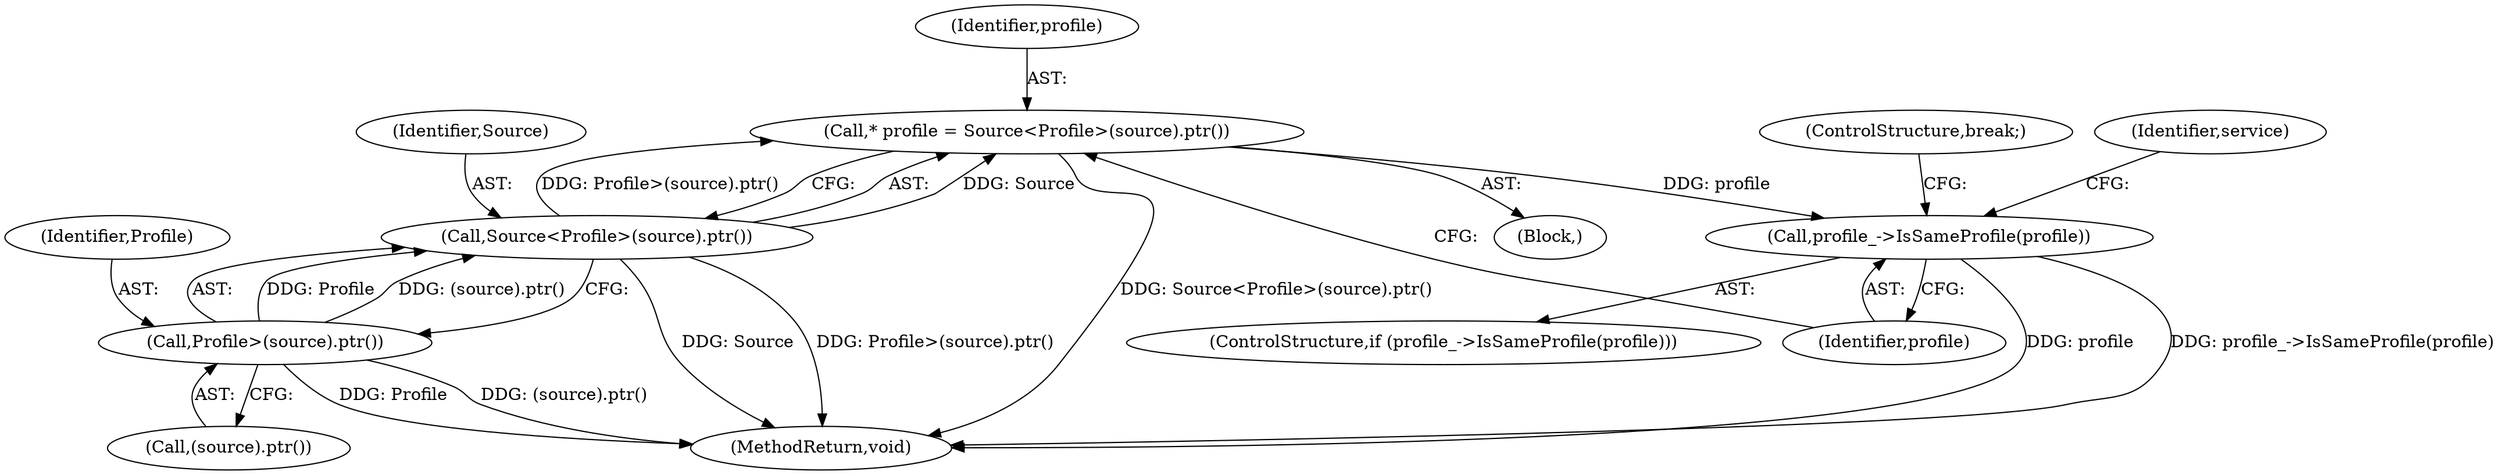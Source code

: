 digraph "0_Chrome_08f0d612f2a4039aaf6733d4e8d0a67614941378_1@pointer" {
"1000143" [label="(Call,* profile = Source<Profile>(source).ptr())"];
"1000145" [label="(Call,Source<Profile>(source).ptr())"];
"1000147" [label="(Call,Profile>(source).ptr())"];
"1000151" [label="(Call,profile_->IsSameProfile(profile))"];
"1000144" [label="(Identifier,profile)"];
"1000152" [label="(Identifier,profile)"];
"1000147" [label="(Call,Profile>(source).ptr())"];
"1000141" [label="(Block,)"];
"1000149" [label="(Call,(source).ptr())"];
"1000150" [label="(ControlStructure,if (profile_->IsSameProfile(profile)))"];
"1000170" [label="(ControlStructure,break;)"];
"1000410" [label="(MethodReturn,void)"];
"1000156" [label="(Identifier,service)"];
"1000146" [label="(Identifier,Source)"];
"1000148" [label="(Identifier,Profile)"];
"1000143" [label="(Call,* profile = Source<Profile>(source).ptr())"];
"1000145" [label="(Call,Source<Profile>(source).ptr())"];
"1000151" [label="(Call,profile_->IsSameProfile(profile))"];
"1000143" -> "1000141"  [label="AST: "];
"1000143" -> "1000145"  [label="CFG: "];
"1000144" -> "1000143"  [label="AST: "];
"1000145" -> "1000143"  [label="AST: "];
"1000152" -> "1000143"  [label="CFG: "];
"1000143" -> "1000410"  [label="DDG: Source<Profile>(source).ptr()"];
"1000145" -> "1000143"  [label="DDG: Source"];
"1000145" -> "1000143"  [label="DDG: Profile>(source).ptr()"];
"1000143" -> "1000151"  [label="DDG: profile"];
"1000145" -> "1000147"  [label="CFG: "];
"1000146" -> "1000145"  [label="AST: "];
"1000147" -> "1000145"  [label="AST: "];
"1000145" -> "1000410"  [label="DDG: Source"];
"1000145" -> "1000410"  [label="DDG: Profile>(source).ptr()"];
"1000147" -> "1000145"  [label="DDG: Profile"];
"1000147" -> "1000145"  [label="DDG: (source).ptr()"];
"1000147" -> "1000149"  [label="CFG: "];
"1000148" -> "1000147"  [label="AST: "];
"1000149" -> "1000147"  [label="AST: "];
"1000147" -> "1000410"  [label="DDG: (source).ptr()"];
"1000147" -> "1000410"  [label="DDG: Profile"];
"1000151" -> "1000150"  [label="AST: "];
"1000151" -> "1000152"  [label="CFG: "];
"1000152" -> "1000151"  [label="AST: "];
"1000156" -> "1000151"  [label="CFG: "];
"1000170" -> "1000151"  [label="CFG: "];
"1000151" -> "1000410"  [label="DDG: profile_->IsSameProfile(profile)"];
"1000151" -> "1000410"  [label="DDG: profile"];
}
